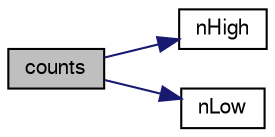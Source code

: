 digraph "counts"
{
  bgcolor="transparent";
  edge [fontname="FreeSans",fontsize="10",labelfontname="FreeSans",labelfontsize="10"];
  node [fontname="FreeSans",fontsize="10",shape=record];
  rankdir="LR";
  Node6 [label="counts",height=0.2,width=0.4,color="black", fillcolor="grey75", style="filled", fontcolor="black"];
  Node6 -> Node7 [color="midnightblue",fontsize="10",style="solid",fontname="FreeSans"];
  Node7 [label="nHigh",height=0.2,width=0.4,color="black",URL="$a25902.html#a6b3378aaacf9cbabb042647da11d9109",tooltip="Return the number of elements > bins[bins.size()-1]. "];
  Node6 -> Node8 [color="midnightblue",fontsize="10",style="solid",fontname="FreeSans"];
  Node8 [label="nLow",height=0.2,width=0.4,color="black",URL="$a25902.html#a9aa134ef4fabb53bf947005b241b358a",tooltip="Return the number of elements <= bins[0]. "];
}
